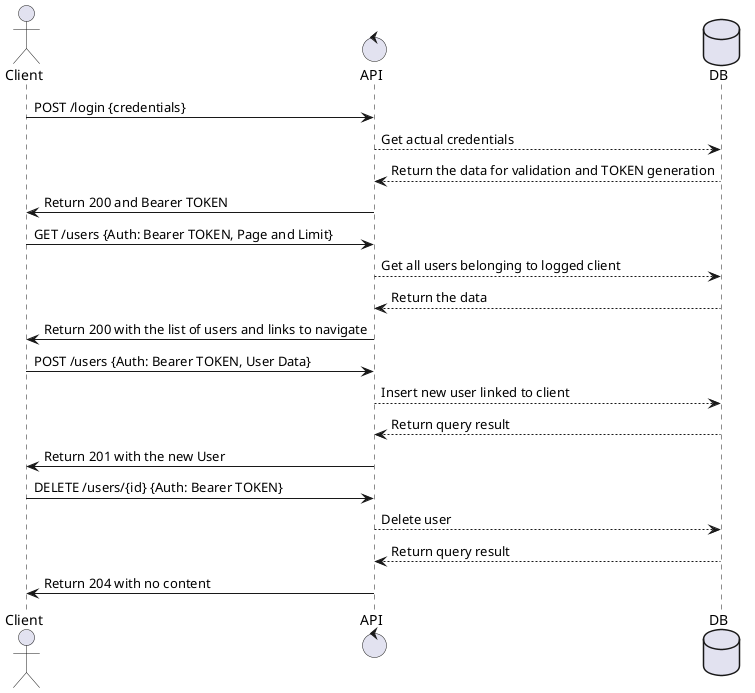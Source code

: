 @startuml
actor Client
control API
database DB
Client -> API: POST /login {credentials}
API --> DB: Get actual credentials
DB --> API: Return the data for validation and TOKEN generation
API -> Client: Return 200 and Bearer TOKEN
Client -> API: GET /users {Auth: Bearer TOKEN, Page and Limit}
API --> DB: Get all users belonging to logged client
DB --> API: Return the data
API -> Client: Return 200 with the list of users and links to navigate
Client -> API: POST /users {Auth: Bearer TOKEN, User Data}
API --> DB: Insert new user linked to client
DB --> API: Return query result
API -> Client: Return 201 with the new User
Client -> API: DELETE /users/{id} {Auth: Bearer TOKEN}
API --> DB: Delete user
DB --> API: Return query result
API -> Client: Return 204 with no content
@enduml
